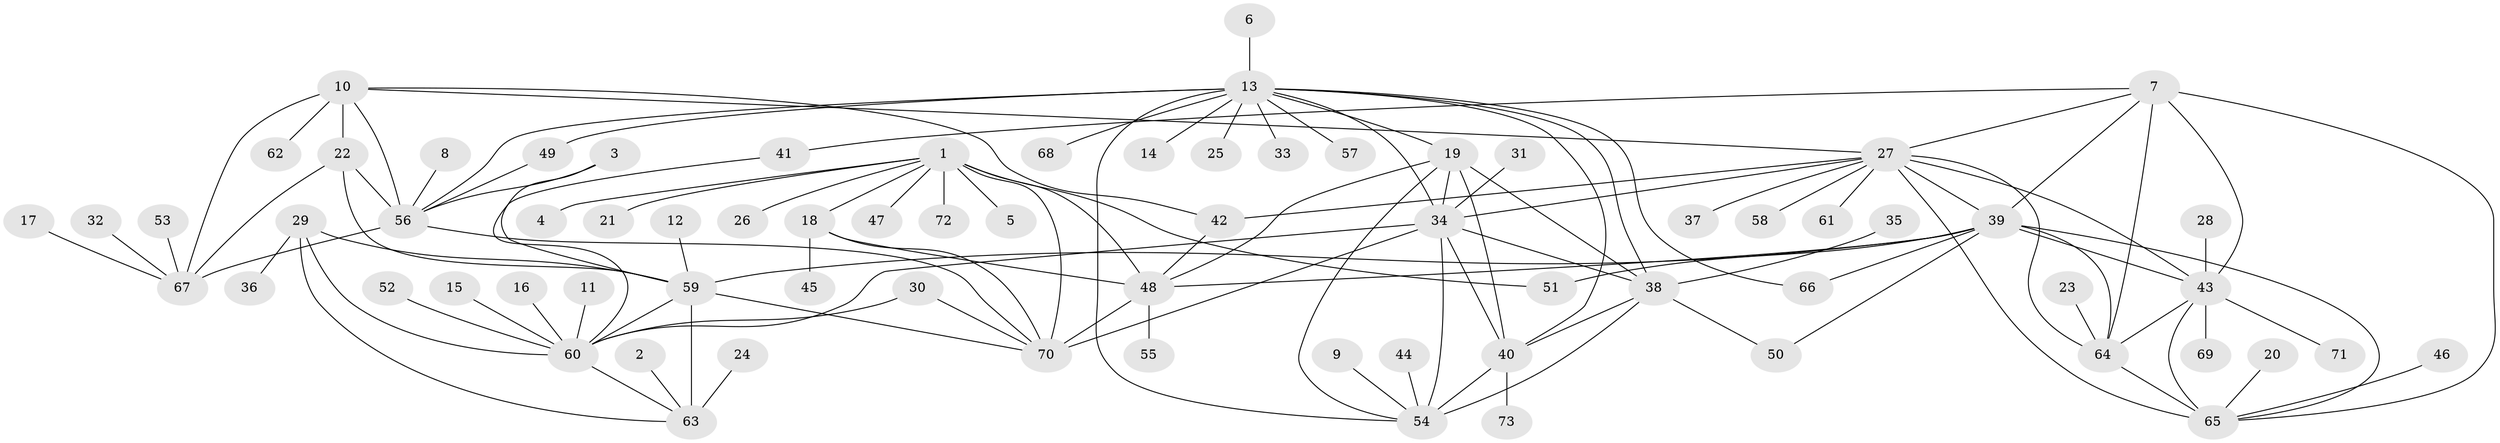// original degree distribution, {8: 0.06382978723404255, 9: 0.0425531914893617, 10: 0.02127659574468085, 11: 0.02127659574468085, 6: 0.014184397163120567, 12: 0.014184397163120567, 7: 0.0425531914893617, 17: 0.0070921985815602835, 15: 0.0070921985815602835, 13: 0.0070921985815602835, 14: 0.0070921985815602835, 3: 0.0425531914893617, 2: 0.1276595744680851, 1: 0.5815602836879432}
// Generated by graph-tools (version 1.1) at 2025/02/03/09/25 03:02:44]
// undirected, 73 vertices, 117 edges
graph export_dot {
graph [start="1"]
  node [color=gray90,style=filled];
  1;
  2;
  3;
  4;
  5;
  6;
  7;
  8;
  9;
  10;
  11;
  12;
  13;
  14;
  15;
  16;
  17;
  18;
  19;
  20;
  21;
  22;
  23;
  24;
  25;
  26;
  27;
  28;
  29;
  30;
  31;
  32;
  33;
  34;
  35;
  36;
  37;
  38;
  39;
  40;
  41;
  42;
  43;
  44;
  45;
  46;
  47;
  48;
  49;
  50;
  51;
  52;
  53;
  54;
  55;
  56;
  57;
  58;
  59;
  60;
  61;
  62;
  63;
  64;
  65;
  66;
  67;
  68;
  69;
  70;
  71;
  72;
  73;
  1 -- 4 [weight=1.0];
  1 -- 5 [weight=1.0];
  1 -- 18 [weight=4.0];
  1 -- 21 [weight=1.0];
  1 -- 26 [weight=1.0];
  1 -- 47 [weight=1.0];
  1 -- 48 [weight=4.0];
  1 -- 51 [weight=1.0];
  1 -- 70 [weight=4.0];
  1 -- 72 [weight=1.0];
  2 -- 63 [weight=1.0];
  3 -- 56 [weight=1.0];
  3 -- 59 [weight=1.0];
  6 -- 13 [weight=1.0];
  7 -- 27 [weight=1.0];
  7 -- 39 [weight=1.0];
  7 -- 41 [weight=1.0];
  7 -- 43 [weight=1.0];
  7 -- 64 [weight=2.0];
  7 -- 65 [weight=1.0];
  8 -- 56 [weight=1.0];
  9 -- 54 [weight=1.0];
  10 -- 22 [weight=2.0];
  10 -- 27 [weight=1.0];
  10 -- 42 [weight=1.0];
  10 -- 56 [weight=4.0];
  10 -- 62 [weight=1.0];
  10 -- 67 [weight=4.0];
  11 -- 60 [weight=1.0];
  12 -- 59 [weight=1.0];
  13 -- 14 [weight=1.0];
  13 -- 19 [weight=1.0];
  13 -- 25 [weight=1.0];
  13 -- 33 [weight=1.0];
  13 -- 34 [weight=1.0];
  13 -- 38 [weight=1.0];
  13 -- 40 [weight=1.0];
  13 -- 49 [weight=1.0];
  13 -- 54 [weight=2.0];
  13 -- 56 [weight=1.0];
  13 -- 57 [weight=1.0];
  13 -- 66 [weight=1.0];
  13 -- 68 [weight=1.0];
  15 -- 60 [weight=1.0];
  16 -- 60 [weight=1.0];
  17 -- 67 [weight=1.0];
  18 -- 45 [weight=1.0];
  18 -- 48 [weight=1.0];
  18 -- 70 [weight=1.0];
  19 -- 34 [weight=1.0];
  19 -- 38 [weight=1.0];
  19 -- 40 [weight=1.0];
  19 -- 48 [weight=1.0];
  19 -- 54 [weight=2.0];
  20 -- 65 [weight=1.0];
  22 -- 56 [weight=2.0];
  22 -- 59 [weight=1.0];
  22 -- 67 [weight=2.0];
  23 -- 64 [weight=1.0];
  24 -- 63 [weight=1.0];
  27 -- 34 [weight=1.0];
  27 -- 37 [weight=1.0];
  27 -- 39 [weight=1.0];
  27 -- 42 [weight=1.0];
  27 -- 43 [weight=1.0];
  27 -- 58 [weight=1.0];
  27 -- 61 [weight=1.0];
  27 -- 64 [weight=2.0];
  27 -- 65 [weight=1.0];
  28 -- 43 [weight=1.0];
  29 -- 36 [weight=1.0];
  29 -- 59 [weight=3.0];
  29 -- 60 [weight=1.0];
  29 -- 63 [weight=2.0];
  30 -- 60 [weight=1.0];
  30 -- 70 [weight=1.0];
  31 -- 34 [weight=1.0];
  32 -- 67 [weight=1.0];
  34 -- 38 [weight=1.0];
  34 -- 40 [weight=1.0];
  34 -- 54 [weight=2.0];
  34 -- 60 [weight=1.0];
  34 -- 70 [weight=1.0];
  35 -- 38 [weight=1.0];
  38 -- 40 [weight=1.0];
  38 -- 50 [weight=1.0];
  38 -- 54 [weight=2.0];
  39 -- 43 [weight=1.0];
  39 -- 48 [weight=1.0];
  39 -- 50 [weight=1.0];
  39 -- 51 [weight=1.0];
  39 -- 59 [weight=1.0];
  39 -- 64 [weight=2.0];
  39 -- 65 [weight=1.0];
  39 -- 66 [weight=1.0];
  40 -- 54 [weight=2.0];
  40 -- 73 [weight=1.0];
  41 -- 60 [weight=1.0];
  42 -- 48 [weight=1.0];
  43 -- 64 [weight=2.0];
  43 -- 65 [weight=1.0];
  43 -- 69 [weight=1.0];
  43 -- 71 [weight=1.0];
  44 -- 54 [weight=1.0];
  46 -- 65 [weight=1.0];
  48 -- 55 [weight=1.0];
  48 -- 70 [weight=1.0];
  49 -- 56 [weight=1.0];
  52 -- 60 [weight=1.0];
  53 -- 67 [weight=1.0];
  56 -- 67 [weight=4.0];
  56 -- 70 [weight=1.0];
  59 -- 60 [weight=3.0];
  59 -- 63 [weight=6.0];
  59 -- 70 [weight=1.0];
  60 -- 63 [weight=2.0];
  64 -- 65 [weight=2.0];
}
